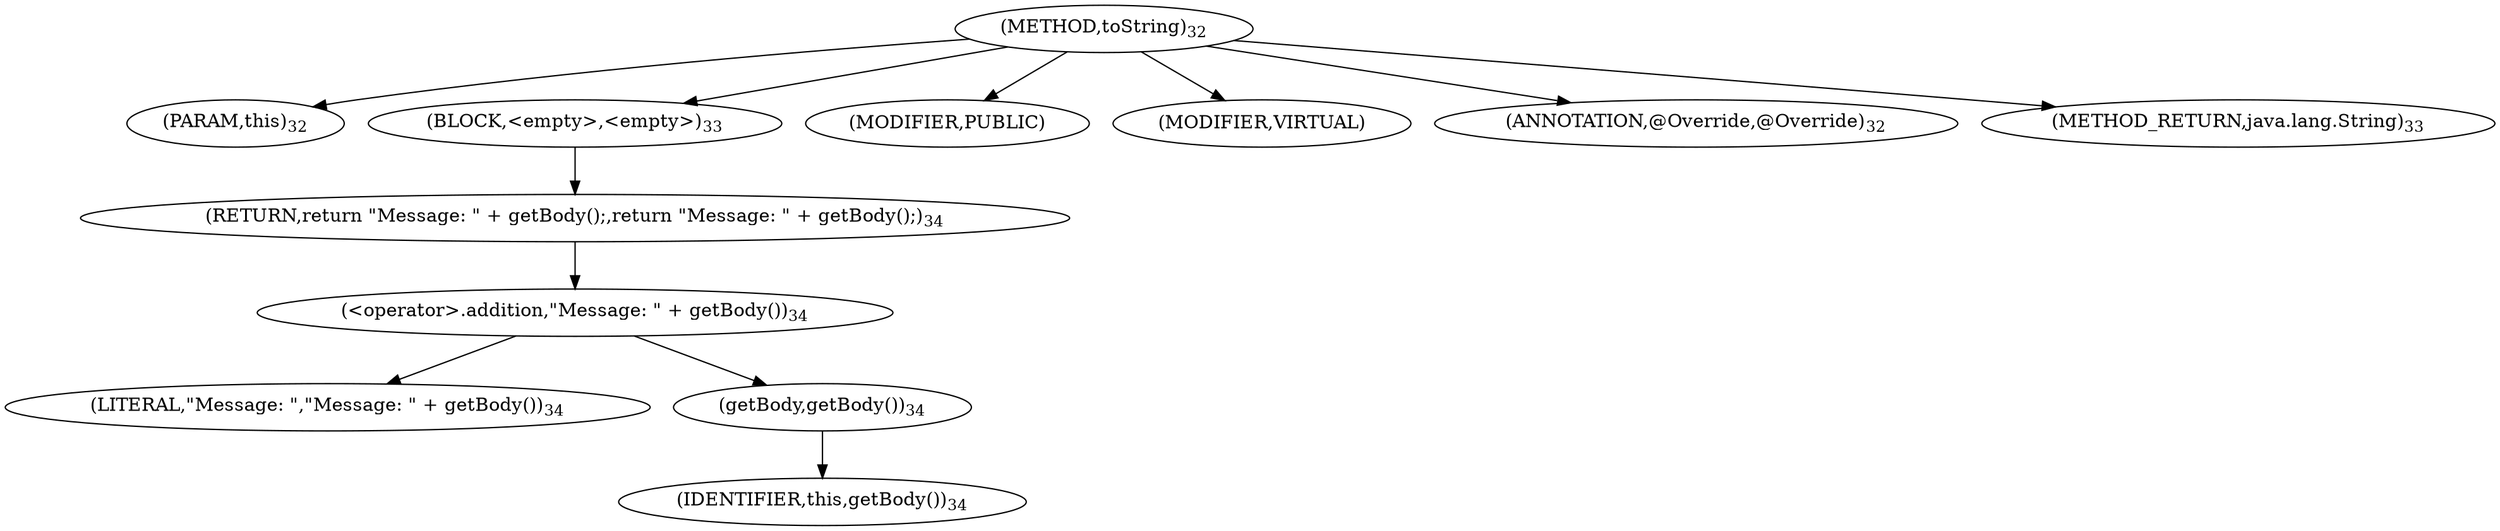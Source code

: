 digraph "toString" {  
"35" [label = <(METHOD,toString)<SUB>32</SUB>> ]
"4" [label = <(PARAM,this)<SUB>32</SUB>> ]
"36" [label = <(BLOCK,&lt;empty&gt;,&lt;empty&gt;)<SUB>33</SUB>> ]
"37" [label = <(RETURN,return &quot;Message: &quot; + getBody();,return &quot;Message: &quot; + getBody();)<SUB>34</SUB>> ]
"38" [label = <(&lt;operator&gt;.addition,&quot;Message: &quot; + getBody())<SUB>34</SUB>> ]
"39" [label = <(LITERAL,&quot;Message: &quot;,&quot;Message: &quot; + getBody())<SUB>34</SUB>> ]
"40" [label = <(getBody,getBody())<SUB>34</SUB>> ]
"3" [label = <(IDENTIFIER,this,getBody())<SUB>34</SUB>> ]
"41" [label = <(MODIFIER,PUBLIC)> ]
"42" [label = <(MODIFIER,VIRTUAL)> ]
"43" [label = <(ANNOTATION,@Override,@Override)<SUB>32</SUB>> ]
"44" [label = <(METHOD_RETURN,java.lang.String)<SUB>33</SUB>> ]
  "35" -> "4" 
  "35" -> "36" 
  "35" -> "41" 
  "35" -> "42" 
  "35" -> "43" 
  "35" -> "44" 
  "36" -> "37" 
  "37" -> "38" 
  "38" -> "39" 
  "38" -> "40" 
  "40" -> "3" 
}
